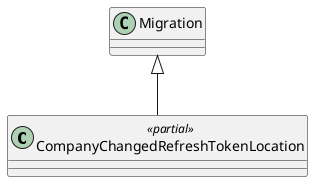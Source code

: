 @startuml
class CompanyChangedRefreshTokenLocation <<partial>> {
}
Migration <|-- CompanyChangedRefreshTokenLocation
@enduml
